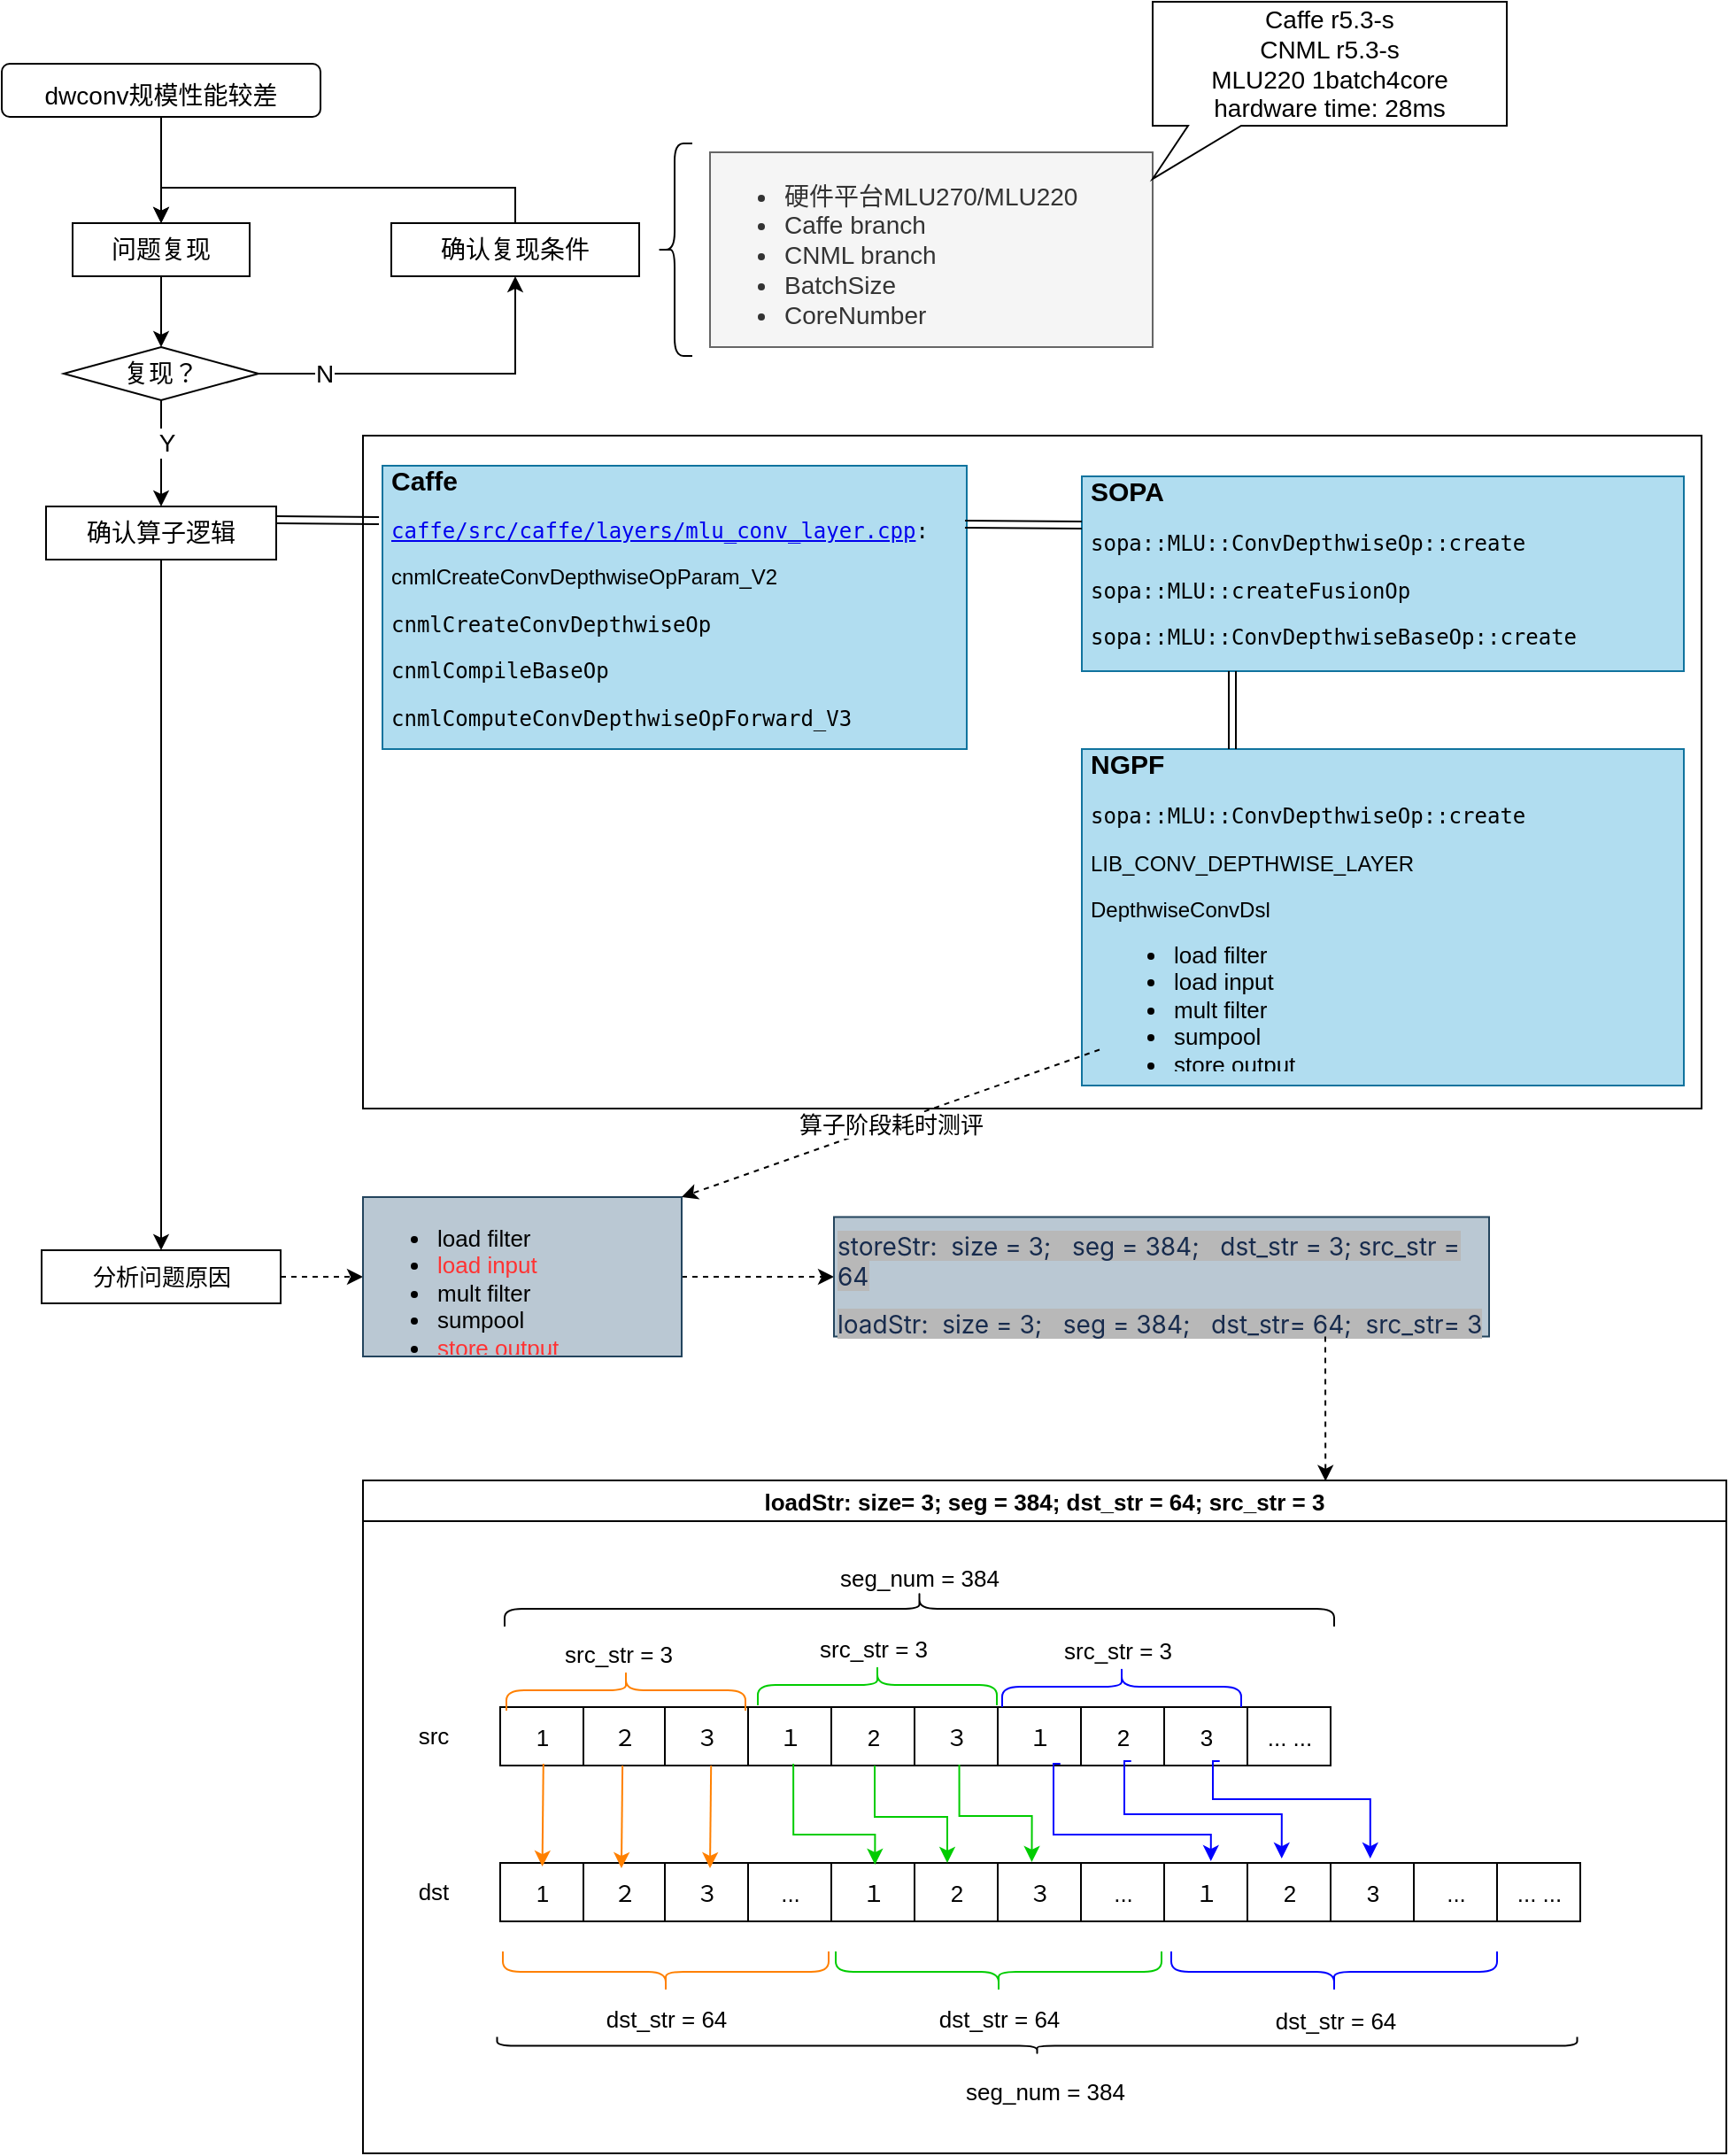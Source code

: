 <mxfile version="20.4.0" type="github">
  <diagram id="tti_ZhQh_s990TyHJGqt" name="第 1 页">
    <mxGraphModel dx="1428" dy="818" grid="1" gridSize="10" guides="1" tooltips="1" connect="1" arrows="1" fold="1" page="1" pageScale="1" pageWidth="4681" pageHeight="3300" math="0" shadow="0">
      <root>
        <mxCell id="0" />
        <mxCell id="1" parent="0" />
        <mxCell id="wZFN2r-Hda0BYNomyeBZ-6" style="edgeStyle=orthogonalEdgeStyle;rounded=0;orthogonalLoop=1;jettySize=auto;html=1;exitX=0.5;exitY=1;exitDx=0;exitDy=0;fontSize=14;" edge="1" parent="1" source="wZFN2r-Hda0BYNomyeBZ-2" target="wZFN2r-Hda0BYNomyeBZ-3">
          <mxGeometry relative="1" as="geometry" />
        </mxCell>
        <mxCell id="wZFN2r-Hda0BYNomyeBZ-2" value="&lt;h1 style=&quot;text-align: start;&quot; class=&quot;with-breadcrumbs&quot;&gt;&lt;font style=&quot;font-size: 14px; font-weight: normal;&quot;&gt;dwconv规模性能较差&lt;/font&gt;&lt;/h1&gt;" style="rounded=1;whiteSpace=wrap;html=1;" vertex="1" parent="1">
          <mxGeometry x="340" y="210" width="180" height="30" as="geometry" />
        </mxCell>
        <mxCell id="wZFN2r-Hda0BYNomyeBZ-7" style="edgeStyle=orthogonalEdgeStyle;rounded=0;orthogonalLoop=1;jettySize=auto;html=1;exitX=0.5;exitY=1;exitDx=0;exitDy=0;entryX=0.5;entryY=0;entryDx=0;entryDy=0;fontSize=14;" edge="1" parent="1" source="wZFN2r-Hda0BYNomyeBZ-3" target="wZFN2r-Hda0BYNomyeBZ-4">
          <mxGeometry relative="1" as="geometry" />
        </mxCell>
        <mxCell id="wZFN2r-Hda0BYNomyeBZ-3" value="问题复现" style="rounded=0;whiteSpace=wrap;html=1;fontSize=14;" vertex="1" parent="1">
          <mxGeometry x="380" y="300" width="100" height="30" as="geometry" />
        </mxCell>
        <mxCell id="wZFN2r-Hda0BYNomyeBZ-11" style="edgeStyle=orthogonalEdgeStyle;rounded=0;orthogonalLoop=1;jettySize=auto;html=1;exitX=1;exitY=0.5;exitDx=0;exitDy=0;entryX=0.5;entryY=1;entryDx=0;entryDy=0;fontSize=14;" edge="1" parent="1" source="wZFN2r-Hda0BYNomyeBZ-4" target="wZFN2r-Hda0BYNomyeBZ-10">
          <mxGeometry relative="1" as="geometry" />
        </mxCell>
        <mxCell id="wZFN2r-Hda0BYNomyeBZ-16" value="N" style="edgeLabel;html=1;align=center;verticalAlign=middle;resizable=0;points=[];fontSize=14;" vertex="1" connectable="0" parent="wZFN2r-Hda0BYNomyeBZ-11">
          <mxGeometry x="-0.63" relative="1" as="geometry">
            <mxPoint as="offset" />
          </mxGeometry>
        </mxCell>
        <mxCell id="wZFN2r-Hda0BYNomyeBZ-17" style="edgeStyle=orthogonalEdgeStyle;rounded=0;orthogonalLoop=1;jettySize=auto;html=1;exitX=0.5;exitY=1;exitDx=0;exitDy=0;fontSize=14;" edge="1" parent="1" source="wZFN2r-Hda0BYNomyeBZ-4" target="wZFN2r-Hda0BYNomyeBZ-15">
          <mxGeometry relative="1" as="geometry" />
        </mxCell>
        <mxCell id="wZFN2r-Hda0BYNomyeBZ-20" value="Y" style="edgeLabel;html=1;align=center;verticalAlign=middle;resizable=0;points=[];fontSize=14;" vertex="1" connectable="0" parent="wZFN2r-Hda0BYNomyeBZ-17">
          <mxGeometry x="-0.207" y="3" relative="1" as="geometry">
            <mxPoint as="offset" />
          </mxGeometry>
        </mxCell>
        <mxCell id="wZFN2r-Hda0BYNomyeBZ-4" value="复现？" style="rhombus;whiteSpace=wrap;html=1;fontSize=14;" vertex="1" parent="1">
          <mxGeometry x="375" y="370" width="110" height="30" as="geometry" />
        </mxCell>
        <mxCell id="wZFN2r-Hda0BYNomyeBZ-12" style="edgeStyle=orthogonalEdgeStyle;rounded=0;orthogonalLoop=1;jettySize=auto;html=1;exitX=0.5;exitY=0;exitDx=0;exitDy=0;entryX=0.5;entryY=0;entryDx=0;entryDy=0;fontSize=14;" edge="1" parent="1" source="wZFN2r-Hda0BYNomyeBZ-10" target="wZFN2r-Hda0BYNomyeBZ-3">
          <mxGeometry relative="1" as="geometry" />
        </mxCell>
        <mxCell id="wZFN2r-Hda0BYNomyeBZ-10" value="确认复现条件" style="rounded=0;whiteSpace=wrap;html=1;fontSize=14;" vertex="1" parent="1">
          <mxGeometry x="560" y="300" width="140" height="30" as="geometry" />
        </mxCell>
        <mxCell id="wZFN2r-Hda0BYNomyeBZ-13" value="" style="shape=curlyBracket;whiteSpace=wrap;html=1;rounded=1;fontSize=14;" vertex="1" parent="1">
          <mxGeometry x="710" y="255" width="20" height="120" as="geometry" />
        </mxCell>
        <mxCell id="wZFN2r-Hda0BYNomyeBZ-14" value="&lt;ul&gt;&lt;li&gt;&lt;span style=&quot;background-color: initial;&quot;&gt;硬件平台MLU270/MLU220&lt;/span&gt;&lt;/li&gt;&lt;li&gt;Caffe branch&lt;/li&gt;&lt;li&gt;CNML branch&lt;/li&gt;&lt;li&gt;BatchSize&lt;/li&gt;&lt;li&gt;CoreNumber&lt;/li&gt;&lt;/ul&gt;" style="text;strokeColor=#666666;fillColor=#f5f5f5;html=1;whiteSpace=wrap;verticalAlign=middle;overflow=hidden;fontSize=14;fontColor=#333333;" vertex="1" parent="1">
          <mxGeometry x="740" y="260" width="250" height="110" as="geometry" />
        </mxCell>
        <mxCell id="wZFN2r-Hda0BYNomyeBZ-48" style="edgeStyle=orthogonalEdgeStyle;rounded=0;orthogonalLoop=1;jettySize=auto;html=1;exitX=0.5;exitY=1;exitDx=0;exitDy=0;fontSize=13;" edge="1" parent="1" source="wZFN2r-Hda0BYNomyeBZ-15" target="wZFN2r-Hda0BYNomyeBZ-47">
          <mxGeometry relative="1" as="geometry" />
        </mxCell>
        <mxCell id="wZFN2r-Hda0BYNomyeBZ-15" value="确认算子逻辑" style="rounded=0;whiteSpace=wrap;html=1;fontSize=14;" vertex="1" parent="1">
          <mxGeometry x="365" y="460" width="130" height="30" as="geometry" />
        </mxCell>
        <mxCell id="wZFN2r-Hda0BYNomyeBZ-22" value="Caffe r5.3-s&lt;br&gt;CNML r5.3-s&lt;br&gt;MLU220 1batch4core &lt;br&gt;hardware time: 28ms" style="shape=callout;whiteSpace=wrap;html=1;perimeter=calloutPerimeter;fontSize=14;position2=0;base=30;size=30;position=0.1;" vertex="1" parent="1">
          <mxGeometry x="990" y="175" width="200" height="100" as="geometry" />
        </mxCell>
        <mxCell id="wZFN2r-Hda0BYNomyeBZ-36" value="&lt;h1 style=&quot;font-size: 15px;&quot;&gt;&lt;font style=&quot;font-size: 15px;&quot;&gt;Caffe&lt;/font&gt;&lt;/h1&gt;&lt;p style=&quot;font-size: 12px;&quot;&gt;&lt;font style=&quot;font-size: 12px;&quot;&gt;&lt;code style=&quot;&quot;&gt;&lt;font style=&quot;font-size: 12px;&quot;&gt;&lt;a href=&quot;http://gitlab.software.cambricon.com/neuware/caffe/-/blob/master/src/caffe/layers/mlu_conv_layer.cpp&quot;&gt;caffe/src/caffe/layers/mlu_conv_layer.cpp&lt;/a&gt;:&lt;/font&gt;&lt;/code&gt;&lt;/font&gt;&lt;/p&gt;&lt;p style=&quot;font-size: 12px;&quot;&gt;&lt;span style=&quot;background-color: initial;&quot;&gt;cnmlCreateConvDepthwiseOpParam_V2&lt;/span&gt;&lt;/p&gt;&lt;p style=&quot;font-size: 12px;&quot;&gt;&lt;code style=&quot;&quot;&gt;&lt;font style=&quot;font-size: 12px;&quot;&gt;cnmlCreateConvDepthwiseOp&lt;br&gt;&lt;/font&gt;&lt;/code&gt;&lt;/p&gt;&lt;p style=&quot;font-size: 12px;&quot;&gt;&lt;code style=&quot;&quot;&gt;&lt;font style=&quot;font-size: 12px;&quot;&gt;&lt;code&gt;cnmlCompileBaseOp&lt;/code&gt;&lt;br&gt;&lt;/font&gt;&lt;/code&gt;&lt;/p&gt;&lt;p style=&quot;font-size: 12px;&quot;&gt;&lt;code style=&quot;&quot;&gt;&lt;font style=&quot;font-size: 12px;&quot;&gt;&lt;code style=&quot;&quot;&gt;&lt;code style=&quot;&quot;&gt;&lt;font style=&quot;font-size: 12px;&quot;&gt;cnmlComputeConvDepthwiseOpForward_V3&lt;/font&gt;&lt;/code&gt;&lt;br&gt;&lt;/code&gt;&lt;/font&gt;&lt;/code&gt;&lt;/p&gt;" style="text;html=1;strokeColor=#10739e;fillColor=#b1ddf0;spacing=5;spacingTop=-20;whiteSpace=wrap;overflow=hidden;rounded=0;fontSize=14;" vertex="1" parent="1">
          <mxGeometry x="555" y="437" width="330" height="160" as="geometry" />
        </mxCell>
        <mxCell id="wZFN2r-Hda0BYNomyeBZ-37" value="&lt;h1 style=&quot;font-size: 15px;&quot;&gt;SOPA&lt;/h1&gt;&lt;h1 style=&quot;font-size: 15px;&quot;&gt;&lt;span style=&quot;font-family: monospace; font-size: 12px; background-color: initial; font-weight: normal;&quot;&gt;sopa::MLU::ConvDepthwiseOp::create&lt;/span&gt;&lt;br&gt;&lt;/h1&gt;&lt;p style=&quot;font-size: 12px;&quot;&gt;&lt;font face=&quot;monospace&quot;&gt;sopa::MLU::createFusionOp&lt;/font&gt;&lt;/p&gt;&lt;p style=&quot;font-size: 12px;&quot;&gt;&lt;font face=&quot;monospace&quot;&gt;sopa::MLU::ConvDepthwiseBaseOp::create&lt;/font&gt;&lt;/p&gt;" style="text;html=1;strokeColor=#10739e;fillColor=#b1ddf0;spacing=5;spacingTop=-20;whiteSpace=wrap;overflow=hidden;rounded=0;fontSize=14;" vertex="1" parent="1">
          <mxGeometry x="950" y="443" width="340" height="110" as="geometry" />
        </mxCell>
        <mxCell id="wZFN2r-Hda0BYNomyeBZ-39" value="&lt;h1 style=&quot;font-size: 15px;&quot;&gt;NGPF&lt;/h1&gt;&lt;h1 style=&quot;font-size: 15px;&quot;&gt;&lt;span style=&quot;font-family: monospace; font-size: 12px; background-color: initial; font-weight: normal;&quot;&gt;sopa::MLU::ConvDepthwiseOp::create&lt;/span&gt;&lt;br&gt;&lt;/h1&gt;&lt;p style=&quot;font-size: 12px;&quot;&gt;LIB_CONV_DEPTHWISE_LAYER&lt;/p&gt;&lt;p style=&quot;font-size: 12px;&quot;&gt;DepthwiseConvDsl&lt;/p&gt;&lt;p style=&quot;font-size: 12px;&quot;&gt;&lt;br&gt;&lt;/p&gt;&lt;p style=&quot;font-size: 12px;&quot;&gt;&lt;br&gt;&lt;/p&gt;&lt;p style=&quot;font-size: 12px;&quot;&gt;&lt;br&gt;&lt;/p&gt;" style="text;html=1;strokeColor=#10739e;fillColor=#b1ddf0;spacing=5;spacingTop=-20;whiteSpace=wrap;overflow=hidden;rounded=0;fontSize=14;" vertex="1" parent="1">
          <mxGeometry x="950" y="597" width="340" height="190" as="geometry" />
        </mxCell>
        <mxCell id="wZFN2r-Hda0BYNomyeBZ-40" value="&lt;ul style=&quot;font-size: 13px;&quot;&gt;&lt;li style=&quot;&quot;&gt;load filter&lt;/li&gt;&lt;li style=&quot;&quot;&gt;load input&lt;/li&gt;&lt;li style=&quot;&quot;&gt;mult filter&lt;/li&gt;&lt;li style=&quot;&quot;&gt;sumpool&lt;/li&gt;&lt;li style=&quot;&quot;&gt;store output&lt;/li&gt;&lt;/ul&gt;" style="text;strokeColor=none;fillColor=none;html=1;whiteSpace=wrap;verticalAlign=middle;overflow=hidden;fontSize=11;" vertex="1" parent="1">
          <mxGeometry x="960" y="690" width="180" height="90" as="geometry" />
        </mxCell>
        <mxCell id="wZFN2r-Hda0BYNomyeBZ-43" value="" style="shape=link;html=1;rounded=0;fontSize=13;exitX=1;exitY=0.25;exitDx=0;exitDy=0;entryX=-0.006;entryY=0.194;entryDx=0;entryDy=0;entryPerimeter=0;" edge="1" parent="1" source="wZFN2r-Hda0BYNomyeBZ-15" target="wZFN2r-Hda0BYNomyeBZ-36">
          <mxGeometry width="100" relative="1" as="geometry">
            <mxPoint x="380" y="580" as="sourcePoint" />
            <mxPoint x="480" y="580" as="targetPoint" />
          </mxGeometry>
        </mxCell>
        <mxCell id="wZFN2r-Hda0BYNomyeBZ-44" value="" style="shape=link;html=1;rounded=0;fontSize=13;exitX=0.997;exitY=0.206;exitDx=0;exitDy=0;exitPerimeter=0;entryX=0;entryY=0.25;entryDx=0;entryDy=0;" edge="1" parent="1" source="wZFN2r-Hda0BYNomyeBZ-36" target="wZFN2r-Hda0BYNomyeBZ-37">
          <mxGeometry width="100" relative="1" as="geometry">
            <mxPoint x="710" y="680" as="sourcePoint" />
            <mxPoint x="810" y="680" as="targetPoint" />
          </mxGeometry>
        </mxCell>
        <mxCell id="wZFN2r-Hda0BYNomyeBZ-45" value="" style="shape=link;html=1;rounded=0;fontSize=13;entryX=0.25;entryY=0;entryDx=0;entryDy=0;exitX=0.25;exitY=1;exitDx=0;exitDy=0;" edge="1" parent="1" source="wZFN2r-Hda0BYNomyeBZ-37" target="wZFN2r-Hda0BYNomyeBZ-39">
          <mxGeometry width="100" relative="1" as="geometry">
            <mxPoint x="580" y="710" as="sourcePoint" />
            <mxPoint x="680" y="710" as="targetPoint" />
          </mxGeometry>
        </mxCell>
        <mxCell id="wZFN2r-Hda0BYNomyeBZ-46" value="" style="rounded=0;whiteSpace=wrap;html=1;fontSize=13;fillColor=none;" vertex="1" parent="1">
          <mxGeometry x="544" y="420" width="756" height="380" as="geometry" />
        </mxCell>
        <mxCell id="wZFN2r-Hda0BYNomyeBZ-54" style="edgeStyle=orthogonalEdgeStyle;rounded=0;orthogonalLoop=1;jettySize=auto;html=1;exitX=1;exitY=0.5;exitDx=0;exitDy=0;entryX=0;entryY=0.5;entryDx=0;entryDy=0;dashed=1;fontSize=13;fontColor=#000000;" edge="1" parent="1" source="wZFN2r-Hda0BYNomyeBZ-47" target="wZFN2r-Hda0BYNomyeBZ-49">
          <mxGeometry relative="1" as="geometry" />
        </mxCell>
        <mxCell id="wZFN2r-Hda0BYNomyeBZ-47" value="分析问题原因" style="rounded=0;whiteSpace=wrap;html=1;fontSize=13;" vertex="1" parent="1">
          <mxGeometry x="362.5" y="880" width="135" height="30" as="geometry" />
        </mxCell>
        <mxCell id="wZFN2r-Hda0BYNomyeBZ-58" value="" style="edgeStyle=orthogonalEdgeStyle;rounded=0;orthogonalLoop=1;jettySize=auto;html=1;dashed=1;fontSize=13;fontColor=#000000;" edge="1" parent="1" source="wZFN2r-Hda0BYNomyeBZ-49" target="wZFN2r-Hda0BYNomyeBZ-57">
          <mxGeometry relative="1" as="geometry" />
        </mxCell>
        <mxCell id="wZFN2r-Hda0BYNomyeBZ-49" value="&lt;ul style=&quot;font-size: 13px;&quot;&gt;&lt;li style=&quot;&quot;&gt;load filter&lt;/li&gt;&lt;li style=&quot;&quot;&gt;&lt;font color=&quot;#ff3333&quot;&gt;load input　&lt;/font&gt;&lt;/li&gt;&lt;li style=&quot;&quot;&gt;mult filter&lt;/li&gt;&lt;li style=&quot;&quot;&gt;sumpool&lt;/li&gt;&lt;li style=&quot;&quot;&gt;&lt;font color=&quot;#ff3333&quot;&gt;store output&lt;/font&gt;&lt;/li&gt;&lt;/ul&gt;" style="text;html=1;whiteSpace=wrap;verticalAlign=middle;overflow=hidden;fontSize=11;fillColor=#bac8d3;strokeColor=#23445d;" vertex="1" parent="1">
          <mxGeometry x="544" y="850" width="180" height="90" as="geometry" />
        </mxCell>
        <mxCell id="wZFN2r-Hda0BYNomyeBZ-50" value="" style="endArrow=classic;html=1;rounded=0;fontSize=13;fontColor=#FF3333;entryX=1;entryY=0;entryDx=0;entryDy=0;dashed=1;" edge="1" parent="1" source="wZFN2r-Hda0BYNomyeBZ-40" target="wZFN2r-Hda0BYNomyeBZ-49">
          <mxGeometry relative="1" as="geometry">
            <mxPoint x="1060" y="860" as="sourcePoint" />
            <mxPoint x="1130" y="920" as="targetPoint" />
          </mxGeometry>
        </mxCell>
        <mxCell id="wZFN2r-Hda0BYNomyeBZ-51" value="算子阶段耗时测评" style="edgeLabel;resizable=0;html=1;align=center;verticalAlign=middle;fontSize=13;fontColor=#000000;" connectable="0" vertex="1" parent="wZFN2r-Hda0BYNomyeBZ-50">
          <mxGeometry relative="1" as="geometry" />
        </mxCell>
        <mxCell id="wZFN2r-Hda0BYNomyeBZ-57" value="&lt;p style=&quot;margin: 10px 0px 0px; padding: 0px; color: rgb(23, 43, 77); font-family: -apple-system, BlinkMacSystemFont, &amp;quot;Segoe UI&amp;quot;, Roboto, Oxygen, Ubuntu, &amp;quot;Fira Sans&amp;quot;, &amp;quot;Droid Sans&amp;quot;, &amp;quot;Helvetica Neue&amp;quot;, sans-serif; font-size: 14px;&quot;&gt;&lt;span style=&quot;background-color: rgb(184, 184, 184);&quot;&gt;storeStr:&amp;nbsp; size = 3;&amp;nbsp; &amp;nbsp;seg = 384;&amp;nbsp; &amp;nbsp;dst_str = 3; src_str = 64&lt;/span&gt;&lt;/p&gt;&lt;p style=&quot;margin: 10px 0px 0px; padding: 0px; color: rgb(23, 43, 77); font-family: -apple-system, BlinkMacSystemFont, &amp;quot;Segoe UI&amp;quot;, Roboto, Oxygen, Ubuntu, &amp;quot;Fira Sans&amp;quot;, &amp;quot;Droid Sans&amp;quot;, &amp;quot;Helvetica Neue&amp;quot;, sans-serif; font-size: 14px;&quot;&gt;&lt;span style=&quot;background-color: rgb(184, 184, 184);&quot;&gt;loadStr:&amp;nbsp; size = 3;&amp;nbsp; &amp;nbsp;seg = 384;&amp;nbsp; &amp;nbsp;dst_str= 64;&amp;nbsp; src_str= 3&lt;/span&gt;&lt;/p&gt;" style="whiteSpace=wrap;html=1;fontSize=11;align=left;fillColor=#bac8d3;strokeColor=#23445d;gradientColor=none;" vertex="1" parent="1">
          <mxGeometry x="810" y="861.25" width="370" height="67.5" as="geometry" />
        </mxCell>
        <mxCell id="wZFN2r-Hda0BYNomyeBZ-99" value="loadStr: size= 3; seg = 384; dst_str = 64; src_str = 3" style="swimlane;labelBackgroundColor=#FFFFFF;fontSize=13;fontColor=#000000;" vertex="1" parent="1">
          <mxGeometry x="544" y="1010" width="770" height="380" as="geometry">
            <mxRectangle x="1270" y="870" width="360" height="30" as="alternateBounds" />
          </mxGeometry>
        </mxCell>
        <mxCell id="wZFN2r-Hda0BYNomyeBZ-72" value="" style="shape=table;html=1;whiteSpace=wrap;startSize=0;container=1;collapsible=0;childLayout=tableLayout;labelBackgroundColor=#FFFFFF;fontSize=13;fontColor=#000000;" vertex="1" parent="wZFN2r-Hda0BYNomyeBZ-99">
          <mxGeometry x="77.5" y="128" width="469" height="33" as="geometry" />
        </mxCell>
        <mxCell id="wZFN2r-Hda0BYNomyeBZ-73" value="" style="shape=tableRow;horizontal=0;startSize=0;swimlaneHead=0;swimlaneBody=0;top=0;left=0;bottom=0;right=0;collapsible=0;dropTarget=0;fillColor=none;points=[[0,0.5],[1,0.5]];portConstraint=eastwest;labelBackgroundColor=#B8B8B8;fontSize=13;fontColor=#000000;" vertex="1" parent="wZFN2r-Hda0BYNomyeBZ-72">
          <mxGeometry width="469" height="33" as="geometry" />
        </mxCell>
        <mxCell id="wZFN2r-Hda0BYNomyeBZ-74" value="&lt;span style=&quot;background-color: rgb(255, 255, 255);&quot;&gt;1&lt;/span&gt;" style="shape=partialRectangle;html=1;whiteSpace=wrap;connectable=0;fillColor=none;top=0;left=0;bottom=0;right=0;overflow=hidden;labelBackgroundColor=#B8B8B8;fontSize=13;fontColor=#000000;" vertex="1" parent="wZFN2r-Hda0BYNomyeBZ-73">
          <mxGeometry width="47" height="33" as="geometry">
            <mxRectangle width="47" height="33" as="alternateBounds" />
          </mxGeometry>
        </mxCell>
        <mxCell id="wZFN2r-Hda0BYNomyeBZ-75" value="&lt;span style=&quot;background-color: rgb(255, 255, 255);&quot;&gt;２&lt;/span&gt;" style="shape=partialRectangle;html=1;whiteSpace=wrap;connectable=0;fillColor=none;top=0;left=0;bottom=0;right=0;overflow=hidden;labelBackgroundColor=#B8B8B8;fontSize=13;fontColor=#000000;" vertex="1" parent="wZFN2r-Hda0BYNomyeBZ-73">
          <mxGeometry x="47" width="46" height="33" as="geometry">
            <mxRectangle width="46" height="33" as="alternateBounds" />
          </mxGeometry>
        </mxCell>
        <mxCell id="wZFN2r-Hda0BYNomyeBZ-76" value="&lt;span style=&quot;background-color: rgb(255, 255, 255);&quot;&gt;３&lt;/span&gt;" style="shape=partialRectangle;html=1;whiteSpace=wrap;connectable=0;fillColor=none;top=0;left=0;bottom=0;right=0;overflow=hidden;labelBackgroundColor=#B8B8B8;fontSize=13;fontColor=#000000;" vertex="1" parent="wZFN2r-Hda0BYNomyeBZ-73">
          <mxGeometry x="93" width="47" height="33" as="geometry">
            <mxRectangle width="47" height="33" as="alternateBounds" />
          </mxGeometry>
        </mxCell>
        <mxCell id="wZFN2r-Hda0BYNomyeBZ-85" value="&lt;span style=&quot;background-color: rgb(255, 255, 255);&quot;&gt;１&lt;/span&gt;" style="shape=partialRectangle;html=1;whiteSpace=wrap;connectable=0;fillColor=none;top=0;left=0;bottom=0;right=0;overflow=hidden;labelBackgroundColor=#B8B8B8;fontSize=13;fontColor=#000000;" vertex="1" parent="wZFN2r-Hda0BYNomyeBZ-73">
          <mxGeometry x="140" width="47" height="33" as="geometry">
            <mxRectangle width="47" height="33" as="alternateBounds" />
          </mxGeometry>
        </mxCell>
        <mxCell id="wZFN2r-Hda0BYNomyeBZ-93" value="2" style="shape=partialRectangle;html=1;whiteSpace=wrap;connectable=0;fillColor=none;top=0;left=0;bottom=0;right=0;overflow=hidden;labelBackgroundColor=#FFFFFF;fontSize=13;fontColor=#000000;" vertex="1" parent="wZFN2r-Hda0BYNomyeBZ-73">
          <mxGeometry x="187" width="47" height="33" as="geometry">
            <mxRectangle width="47" height="33" as="alternateBounds" />
          </mxGeometry>
        </mxCell>
        <mxCell id="wZFN2r-Hda0BYNomyeBZ-94" value="&lt;span style=&quot;background-color: rgb(255, 255, 255);&quot;&gt;３&lt;/span&gt;" style="shape=partialRectangle;html=1;whiteSpace=wrap;connectable=0;fillColor=none;top=0;left=0;bottom=0;right=0;overflow=hidden;labelBackgroundColor=#B8B8B8;fontSize=13;fontColor=#000000;" vertex="1" parent="wZFN2r-Hda0BYNomyeBZ-73">
          <mxGeometry x="234" width="47" height="33" as="geometry">
            <mxRectangle width="47" height="33" as="alternateBounds" />
          </mxGeometry>
        </mxCell>
        <mxCell id="wZFN2r-Hda0BYNomyeBZ-95" value="&lt;span style=&quot;background-color: rgb(255, 255, 255);&quot;&gt;１&lt;/span&gt;" style="shape=partialRectangle;html=1;whiteSpace=wrap;connectable=0;fillColor=none;top=0;left=0;bottom=0;right=0;overflow=hidden;labelBackgroundColor=#B8B8B8;fontSize=13;fontColor=#000000;" vertex="1" parent="wZFN2r-Hda0BYNomyeBZ-73">
          <mxGeometry x="281" width="47" height="33" as="geometry">
            <mxRectangle width="47" height="33" as="alternateBounds" />
          </mxGeometry>
        </mxCell>
        <mxCell id="wZFN2r-Hda0BYNomyeBZ-96" value="2" style="shape=partialRectangle;html=1;whiteSpace=wrap;connectable=0;fillColor=none;top=0;left=0;bottom=0;right=0;overflow=hidden;labelBackgroundColor=#FFFFFF;fontSize=13;fontColor=#000000;" vertex="1" parent="wZFN2r-Hda0BYNomyeBZ-73">
          <mxGeometry x="328" width="47" height="33" as="geometry">
            <mxRectangle width="47" height="33" as="alternateBounds" />
          </mxGeometry>
        </mxCell>
        <mxCell id="wZFN2r-Hda0BYNomyeBZ-97" value="3" style="shape=partialRectangle;html=1;whiteSpace=wrap;connectable=0;fillColor=none;top=0;left=0;bottom=0;right=0;overflow=hidden;labelBackgroundColor=#FFFFFF;fontSize=13;fontColor=#000000;" vertex="1" parent="wZFN2r-Hda0BYNomyeBZ-73">
          <mxGeometry x="375" width="47" height="33" as="geometry">
            <mxRectangle width="47" height="33" as="alternateBounds" />
          </mxGeometry>
        </mxCell>
        <mxCell id="wZFN2r-Hda0BYNomyeBZ-98" value="... ..." style="shape=partialRectangle;html=1;whiteSpace=wrap;connectable=0;fillColor=none;top=0;left=0;bottom=0;right=0;overflow=hidden;labelBackgroundColor=#FFFFFF;fontSize=13;fontColor=#000000;" vertex="1" parent="wZFN2r-Hda0BYNomyeBZ-73">
          <mxGeometry x="422" width="47" height="33" as="geometry">
            <mxRectangle width="47" height="33" as="alternateBounds" />
          </mxGeometry>
        </mxCell>
        <mxCell id="wZFN2r-Hda0BYNomyeBZ-100" value="src" style="text;html=1;strokeColor=none;fillColor=none;align=center;verticalAlign=middle;whiteSpace=wrap;rounded=0;labelBackgroundColor=#FFFFFF;fontSize=13;fontColor=#000000;" vertex="1" parent="wZFN2r-Hda0BYNomyeBZ-99">
          <mxGeometry x="10" y="128.5" width="60" height="30" as="geometry" />
        </mxCell>
        <mxCell id="wZFN2r-Hda0BYNomyeBZ-101" value="dst" style="text;html=1;strokeColor=none;fillColor=none;align=center;verticalAlign=middle;whiteSpace=wrap;rounded=0;labelBackgroundColor=#FFFFFF;fontSize=13;fontColor=#000000;" vertex="1" parent="wZFN2r-Hda0BYNomyeBZ-99">
          <mxGeometry x="10" y="217" width="60" height="30" as="geometry" />
        </mxCell>
        <mxCell id="wZFN2r-Hda0BYNomyeBZ-102" value="" style="shape=table;html=1;whiteSpace=wrap;startSize=0;container=1;collapsible=0;childLayout=tableLayout;labelBackgroundColor=#FFFFFF;fontSize=13;fontColor=#000000;" vertex="1" parent="wZFN2r-Hda0BYNomyeBZ-99">
          <mxGeometry x="77.5" y="216" width="610" height="33" as="geometry" />
        </mxCell>
        <mxCell id="wZFN2r-Hda0BYNomyeBZ-103" value="" style="shape=tableRow;horizontal=0;startSize=0;swimlaneHead=0;swimlaneBody=0;top=0;left=0;bottom=0;right=0;collapsible=0;dropTarget=0;fillColor=none;points=[[0,0.5],[1,0.5]];portConstraint=eastwest;labelBackgroundColor=#B8B8B8;fontSize=13;fontColor=#000000;" vertex="1" parent="wZFN2r-Hda0BYNomyeBZ-102">
          <mxGeometry width="610" height="33" as="geometry" />
        </mxCell>
        <mxCell id="wZFN2r-Hda0BYNomyeBZ-104" value="&lt;span style=&quot;background-color: rgb(255, 255, 255);&quot;&gt;1&lt;/span&gt;" style="shape=partialRectangle;html=1;whiteSpace=wrap;connectable=0;fillColor=none;top=0;left=0;bottom=0;right=0;overflow=hidden;labelBackgroundColor=#B8B8B8;fontSize=13;fontColor=#000000;" vertex="1" parent="wZFN2r-Hda0BYNomyeBZ-103">
          <mxGeometry width="47" height="33" as="geometry">
            <mxRectangle width="47" height="33" as="alternateBounds" />
          </mxGeometry>
        </mxCell>
        <mxCell id="wZFN2r-Hda0BYNomyeBZ-105" value="&lt;span style=&quot;background-color: rgb(255, 255, 255);&quot;&gt;２&lt;/span&gt;" style="shape=partialRectangle;html=1;whiteSpace=wrap;connectable=0;fillColor=none;top=0;left=0;bottom=0;right=0;overflow=hidden;labelBackgroundColor=#B8B8B8;fontSize=13;fontColor=#000000;" vertex="1" parent="wZFN2r-Hda0BYNomyeBZ-103">
          <mxGeometry x="47" width="46" height="33" as="geometry">
            <mxRectangle width="46" height="33" as="alternateBounds" />
          </mxGeometry>
        </mxCell>
        <mxCell id="wZFN2r-Hda0BYNomyeBZ-106" value="&lt;span style=&quot;background-color: rgb(255, 255, 255);&quot;&gt;３&lt;/span&gt;" style="shape=partialRectangle;html=1;whiteSpace=wrap;connectable=0;fillColor=none;top=0;left=0;bottom=0;right=0;overflow=hidden;labelBackgroundColor=#B8B8B8;fontSize=13;fontColor=#000000;" vertex="1" parent="wZFN2r-Hda0BYNomyeBZ-103">
          <mxGeometry x="93" width="47" height="33" as="geometry">
            <mxRectangle width="47" height="33" as="alternateBounds" />
          </mxGeometry>
        </mxCell>
        <mxCell id="wZFN2r-Hda0BYNomyeBZ-114" value="&lt;span style=&quot;background-color: rgb(255, 255, 255);&quot;&gt;...&lt;/span&gt;" style="shape=partialRectangle;html=1;whiteSpace=wrap;connectable=0;fillColor=none;top=0;left=0;bottom=0;right=0;overflow=hidden;labelBackgroundColor=#B8B8B8;fontSize=13;fontColor=#000000;" vertex="1" parent="wZFN2r-Hda0BYNomyeBZ-103">
          <mxGeometry x="140" width="47" height="33" as="geometry">
            <mxRectangle width="47" height="33" as="alternateBounds" />
          </mxGeometry>
        </mxCell>
        <mxCell id="wZFN2r-Hda0BYNomyeBZ-107" value="&lt;span style=&quot;background-color: rgb(255, 255, 255);&quot;&gt;１&lt;/span&gt;" style="shape=partialRectangle;html=1;whiteSpace=wrap;connectable=0;fillColor=none;top=0;left=0;bottom=0;right=0;overflow=hidden;labelBackgroundColor=#B8B8B8;fontSize=13;fontColor=#000000;" vertex="1" parent="wZFN2r-Hda0BYNomyeBZ-103">
          <mxGeometry x="187" width="47" height="33" as="geometry">
            <mxRectangle width="47" height="33" as="alternateBounds" />
          </mxGeometry>
        </mxCell>
        <mxCell id="wZFN2r-Hda0BYNomyeBZ-108" value="2" style="shape=partialRectangle;html=1;whiteSpace=wrap;connectable=0;fillColor=none;top=0;left=0;bottom=0;right=0;overflow=hidden;labelBackgroundColor=#FFFFFF;fontSize=13;fontColor=#000000;" vertex="1" parent="wZFN2r-Hda0BYNomyeBZ-103">
          <mxGeometry x="234" width="47" height="33" as="geometry">
            <mxRectangle width="47" height="33" as="alternateBounds" />
          </mxGeometry>
        </mxCell>
        <mxCell id="wZFN2r-Hda0BYNomyeBZ-109" value="&lt;span style=&quot;background-color: rgb(255, 255, 255);&quot;&gt;３&lt;/span&gt;" style="shape=partialRectangle;html=1;whiteSpace=wrap;connectable=0;fillColor=none;top=0;left=0;bottom=0;right=0;overflow=hidden;labelBackgroundColor=#B8B8B8;fontSize=13;fontColor=#000000;" vertex="1" parent="wZFN2r-Hda0BYNomyeBZ-103">
          <mxGeometry x="281" width="47" height="33" as="geometry">
            <mxRectangle width="47" height="33" as="alternateBounds" />
          </mxGeometry>
        </mxCell>
        <mxCell id="wZFN2r-Hda0BYNomyeBZ-116" value="&lt;span style=&quot;background-color: rgb(255, 255, 255);&quot;&gt;...&lt;/span&gt;" style="shape=partialRectangle;html=1;whiteSpace=wrap;connectable=0;fillColor=none;top=0;left=0;bottom=0;right=0;overflow=hidden;labelBackgroundColor=#B8B8B8;fontSize=13;fontColor=#000000;" vertex="1" parent="wZFN2r-Hda0BYNomyeBZ-103">
          <mxGeometry x="328" width="47" height="33" as="geometry">
            <mxRectangle width="47" height="33" as="alternateBounds" />
          </mxGeometry>
        </mxCell>
        <mxCell id="wZFN2r-Hda0BYNomyeBZ-110" value="&lt;span style=&quot;background-color: rgb(255, 255, 255);&quot;&gt;１&lt;/span&gt;" style="shape=partialRectangle;html=1;whiteSpace=wrap;connectable=0;fillColor=none;top=0;left=0;bottom=0;right=0;overflow=hidden;labelBackgroundColor=#B8B8B8;fontSize=13;fontColor=#000000;" vertex="1" parent="wZFN2r-Hda0BYNomyeBZ-103">
          <mxGeometry x="375" width="47" height="33" as="geometry">
            <mxRectangle width="47" height="33" as="alternateBounds" />
          </mxGeometry>
        </mxCell>
        <mxCell id="wZFN2r-Hda0BYNomyeBZ-111" value="2" style="shape=partialRectangle;html=1;whiteSpace=wrap;connectable=0;fillColor=none;top=0;left=0;bottom=0;right=0;overflow=hidden;labelBackgroundColor=#FFFFFF;fontSize=13;fontColor=#000000;" vertex="1" parent="wZFN2r-Hda0BYNomyeBZ-103">
          <mxGeometry x="422" width="47" height="33" as="geometry">
            <mxRectangle width="47" height="33" as="alternateBounds" />
          </mxGeometry>
        </mxCell>
        <mxCell id="wZFN2r-Hda0BYNomyeBZ-112" value="3" style="shape=partialRectangle;html=1;whiteSpace=wrap;connectable=0;fillColor=none;top=0;left=0;bottom=0;right=0;overflow=hidden;labelBackgroundColor=#FFFFFF;fontSize=13;fontColor=#000000;" vertex="1" parent="wZFN2r-Hda0BYNomyeBZ-103">
          <mxGeometry x="469" width="47" height="33" as="geometry">
            <mxRectangle width="47" height="33" as="alternateBounds" />
          </mxGeometry>
        </mxCell>
        <mxCell id="wZFN2r-Hda0BYNomyeBZ-133" value="..." style="shape=partialRectangle;html=1;whiteSpace=wrap;connectable=0;fillColor=none;top=0;left=0;bottom=0;right=0;overflow=hidden;labelBackgroundColor=#FFFFFF;fontSize=13;fontColor=#000000;" vertex="1" parent="wZFN2r-Hda0BYNomyeBZ-103">
          <mxGeometry x="516" width="47" height="33" as="geometry">
            <mxRectangle width="47" height="33" as="alternateBounds" />
          </mxGeometry>
        </mxCell>
        <mxCell id="wZFN2r-Hda0BYNomyeBZ-113" value="... ..." style="shape=partialRectangle;html=1;whiteSpace=wrap;connectable=0;fillColor=none;top=0;left=0;bottom=0;right=0;overflow=hidden;labelBackgroundColor=#FFFFFF;fontSize=13;fontColor=#000000;" vertex="1" parent="wZFN2r-Hda0BYNomyeBZ-103">
          <mxGeometry x="563" width="47" height="33" as="geometry">
            <mxRectangle width="47" height="33" as="alternateBounds" />
          </mxGeometry>
        </mxCell>
        <mxCell id="wZFN2r-Hda0BYNomyeBZ-119" value="" style="group" vertex="1" connectable="0" parent="wZFN2r-Hda0BYNomyeBZ-99">
          <mxGeometry x="79" y="83" width="135" height="59" as="geometry" />
        </mxCell>
        <mxCell id="wZFN2r-Hda0BYNomyeBZ-117" value="" style="shape=curlyBracket;whiteSpace=wrap;html=1;rounded=1;labelBackgroundColor=#FFFFFF;fontSize=13;fontColor=#000000;rotation=90;strokeColor=#FF8000;" vertex="1" parent="wZFN2r-Hda0BYNomyeBZ-119">
          <mxGeometry x="58" y="-32" width="23" height="135" as="geometry" />
        </mxCell>
        <mxCell id="wZFN2r-Hda0BYNomyeBZ-118" value="src_str = 3" style="text;html=1;align=center;verticalAlign=middle;resizable=0;points=[];autosize=1;strokeColor=none;fillColor=none;fontSize=13;fontColor=#000000;" vertex="1" parent="wZFN2r-Hda0BYNomyeBZ-119">
          <mxGeometry x="25" width="80" height="30" as="geometry" />
        </mxCell>
        <mxCell id="wZFN2r-Hda0BYNomyeBZ-123" value="" style="group" vertex="1" connectable="0" parent="wZFN2r-Hda0BYNomyeBZ-99">
          <mxGeometry x="361" y="81" width="135" height="47" as="geometry" />
        </mxCell>
        <mxCell id="wZFN2r-Hda0BYNomyeBZ-124" value="" style="shape=curlyBracket;whiteSpace=wrap;html=1;rounded=1;labelBackgroundColor=#FFFFFF;fontSize=13;fontColor=#000000;rotation=90;strokeColor=#0000FF;" vertex="1" parent="wZFN2r-Hda0BYNomyeBZ-123">
          <mxGeometry x="56" y="-32" width="23" height="135" as="geometry" />
        </mxCell>
        <mxCell id="wZFN2r-Hda0BYNomyeBZ-125" value="src_str = 3" style="text;html=1;align=center;verticalAlign=middle;resizable=0;points=[];autosize=1;strokeColor=none;fillColor=none;fontSize=13;fontColor=#000000;" vertex="1" parent="wZFN2r-Hda0BYNomyeBZ-123">
          <mxGeometry x="25" width="80" height="30" as="geometry" />
        </mxCell>
        <mxCell id="wZFN2r-Hda0BYNomyeBZ-127" value="" style="shape=curlyBracket;whiteSpace=wrap;html=1;rounded=1;labelBackgroundColor=#FFFFFF;fontSize=13;fontColor=#000000;rotation=90;" vertex="1" parent="wZFN2r-Hda0BYNomyeBZ-99">
          <mxGeometry x="304.25" y="-161.75" width="20" height="468.5" as="geometry" />
        </mxCell>
        <mxCell id="wZFN2r-Hda0BYNomyeBZ-128" value="seg_num = 384" style="text;html=1;align=center;verticalAlign=middle;resizable=0;points=[];autosize=1;strokeColor=none;fillColor=none;fontSize=13;fontColor=#000000;" vertex="1" parent="wZFN2r-Hda0BYNomyeBZ-99">
          <mxGeometry x="259.25" y="40" width="110" height="30" as="geometry" />
        </mxCell>
        <mxCell id="wZFN2r-Hda0BYNomyeBZ-129" value="" style="shape=curlyBracket;whiteSpace=wrap;html=1;rounded=1;labelBackgroundColor=#FFFFFF;fontSize=13;fontColor=#000000;rotation=-180;direction=south;strokeColor=#FF8000;" vertex="1" parent="wZFN2r-Hda0BYNomyeBZ-99">
          <mxGeometry x="79" y="266" width="184" height="23" as="geometry" />
        </mxCell>
        <mxCell id="wZFN2r-Hda0BYNomyeBZ-131" value="" style="shape=curlyBracket;whiteSpace=wrap;html=1;rounded=1;labelBackgroundColor=#FFFFFF;fontSize=13;fontColor=#000000;rotation=-180;direction=south;strokeColor=#00CC00;" vertex="1" parent="wZFN2r-Hda0BYNomyeBZ-99">
          <mxGeometry x="267" y="266" width="184" height="23" as="geometry" />
        </mxCell>
        <mxCell id="wZFN2r-Hda0BYNomyeBZ-132" value="" style="shape=curlyBracket;whiteSpace=wrap;html=1;rounded=1;labelBackgroundColor=#FFFFFF;fontSize=13;fontColor=#000000;rotation=-180;direction=south;strokeColor=#0000FF;" vertex="1" parent="wZFN2r-Hda0BYNomyeBZ-99">
          <mxGeometry x="456.5" y="266" width="184" height="23" as="geometry" />
        </mxCell>
        <mxCell id="wZFN2r-Hda0BYNomyeBZ-134" value="dst_str = 64" style="text;html=1;align=center;verticalAlign=middle;resizable=0;points=[];autosize=1;strokeColor=none;fillColor=none;fontSize=13;fontColor=#000000;" vertex="1" parent="wZFN2r-Hda0BYNomyeBZ-99">
          <mxGeometry x="314" y="289" width="90" height="30" as="geometry" />
        </mxCell>
        <mxCell id="wZFN2r-Hda0BYNomyeBZ-135" value="dst_str = 64" style="text;html=1;align=center;verticalAlign=middle;resizable=0;points=[];autosize=1;strokeColor=none;fillColor=none;fontSize=13;fontColor=#000000;" vertex="1" parent="wZFN2r-Hda0BYNomyeBZ-99">
          <mxGeometry x="503.5" y="290" width="90" height="30" as="geometry" />
        </mxCell>
        <mxCell id="wZFN2r-Hda0BYNomyeBZ-136" value="" style="shape=curlyBracket;whiteSpace=wrap;html=1;rounded=1;labelBackgroundColor=#FFFFFF;fontSize=13;fontColor=#000000;rotation=-90;" vertex="1" parent="wZFN2r-Hda0BYNomyeBZ-99">
          <mxGeometry x="375.75" y="14.25" width="10" height="610" as="geometry" />
        </mxCell>
        <mxCell id="wZFN2r-Hda0BYNomyeBZ-141" value="seg_num = 384" style="text;html=1;align=center;verticalAlign=middle;resizable=0;points=[];autosize=1;strokeColor=none;fillColor=none;fontSize=13;fontColor=#000000;" vertex="1" parent="wZFN2r-Hda0BYNomyeBZ-99">
          <mxGeometry x="330" y="330" width="110" height="30" as="geometry" />
        </mxCell>
        <mxCell id="wZFN2r-Hda0BYNomyeBZ-142" value="" style="endArrow=classic;html=1;rounded=0;fontSize=13;fontColor=#000000;exitX=0.052;exitY=0.97;exitDx=0;exitDy=0;exitPerimeter=0;entryX=0.039;entryY=0.061;entryDx=0;entryDy=0;entryPerimeter=0;strokeColor=#FF8000;" edge="1" parent="wZFN2r-Hda0BYNomyeBZ-99" source="wZFN2r-Hda0BYNomyeBZ-73" target="wZFN2r-Hda0BYNomyeBZ-103">
          <mxGeometry width="50" height="50" relative="1" as="geometry">
            <mxPoint x="-220" y="280" as="sourcePoint" />
            <mxPoint x="100" y="210" as="targetPoint" />
          </mxGeometry>
        </mxCell>
        <mxCell id="wZFN2r-Hda0BYNomyeBZ-145" value="" style="endArrow=classic;html=1;rounded=0;fontSize=13;fontColor=#000000;edgeStyle=orthogonalEdgeStyle;exitX=0.353;exitY=0.97;exitDx=0;exitDy=0;exitPerimeter=0;entryX=0.347;entryY=0.03;entryDx=0;entryDy=0;entryPerimeter=0;strokeColor=#00CC00;" edge="1" parent="wZFN2r-Hda0BYNomyeBZ-99" source="wZFN2r-Hda0BYNomyeBZ-73" target="wZFN2r-Hda0BYNomyeBZ-103">
          <mxGeometry width="50" height="50" relative="1" as="geometry">
            <mxPoint x="-180" y="310" as="sourcePoint" />
            <mxPoint x="-160" y="260" as="targetPoint" />
            <Array as="points">
              <mxPoint x="243" y="200" />
              <mxPoint x="289" y="200" />
            </Array>
          </mxGeometry>
        </mxCell>
        <mxCell id="wZFN2r-Hda0BYNomyeBZ-146" value="" style="endArrow=classic;html=1;rounded=0;fontSize=13;fontColor=#000000;edgeStyle=orthogonalEdgeStyle;exitX=0.451;exitY=1;exitDx=0;exitDy=0;exitPerimeter=0;strokeColor=#00CC00;" edge="1" parent="wZFN2r-Hda0BYNomyeBZ-99" source="wZFN2r-Hda0BYNomyeBZ-73" target="wZFN2r-Hda0BYNomyeBZ-103">
          <mxGeometry width="50" height="50" relative="1" as="geometry">
            <mxPoint x="-203.073" y="240.01" as="sourcePoint" />
            <mxPoint x="330" y="210" as="targetPoint" />
            <Array as="points">
              <mxPoint x="289" y="190" />
              <mxPoint x="330" y="190" />
            </Array>
          </mxGeometry>
        </mxCell>
        <mxCell id="wZFN2r-Hda0BYNomyeBZ-147" value="" style="endArrow=classic;html=1;rounded=0;fontSize=13;fontColor=#000000;edgeStyle=orthogonalEdgeStyle;exitX=0.451;exitY=1;exitDx=0;exitDy=0;exitPerimeter=0;strokeColor=#00CC00;" edge="1" parent="wZFN2r-Hda0BYNomyeBZ-99">
          <mxGeometry width="50" height="50" relative="1" as="geometry">
            <mxPoint x="336.769" y="160.5" as="sourcePoint" />
            <mxPoint x="377.75" y="215.5" as="targetPoint" />
            <Array as="points">
              <mxPoint x="336.75" y="189.5" />
              <mxPoint x="377.75" y="189.5" />
            </Array>
          </mxGeometry>
        </mxCell>
        <mxCell id="wZFN2r-Hda0BYNomyeBZ-148" value="" style="endArrow=classic;html=1;rounded=0;fontSize=13;fontColor=#000000;edgeStyle=orthogonalEdgeStyle;exitX=0.353;exitY=0.97;exitDx=0;exitDy=0;exitPerimeter=0;entryX=0.658;entryY=-0.03;entryDx=0;entryDy=0;entryPerimeter=0;strokeColor=#0000FF;" edge="1" parent="wZFN2r-Hda0BYNomyeBZ-99" target="wZFN2r-Hda0BYNomyeBZ-103">
          <mxGeometry width="50" height="50" relative="1" as="geometry">
            <mxPoint x="393.857" y="160.02" as="sourcePoint" />
            <mxPoint x="439.97" y="217" as="targetPoint" />
            <Array as="points">
              <mxPoint x="390" y="160" />
              <mxPoint x="390" y="200" />
              <mxPoint x="479" y="200" />
            </Array>
          </mxGeometry>
        </mxCell>
        <mxCell id="wZFN2r-Hda0BYNomyeBZ-149" value="" style="endArrow=classic;html=1;rounded=0;fontSize=13;fontColor=#000000;edgeStyle=orthogonalEdgeStyle;exitX=0.353;exitY=0.97;exitDx=0;exitDy=0;exitPerimeter=0;entryX=0.658;entryY=-0.03;entryDx=0;entryDy=0;entryPerimeter=0;strokeColor=#0000FF;" edge="1" parent="wZFN2r-Hda0BYNomyeBZ-99">
          <mxGeometry width="50" height="50" relative="1" as="geometry">
            <mxPoint x="433.857" y="158.52" as="sourcePoint" />
            <mxPoint x="518.88" y="213.51" as="targetPoint" />
            <Array as="points">
              <mxPoint x="430" y="158.5" />
              <mxPoint x="430" y="188.5" />
              <mxPoint x="519" y="188.5" />
            </Array>
          </mxGeometry>
        </mxCell>
        <mxCell id="wZFN2r-Hda0BYNomyeBZ-150" value="" style="endArrow=classic;html=1;rounded=0;fontSize=13;fontColor=#000000;edgeStyle=orthogonalEdgeStyle;exitX=0.353;exitY=0.97;exitDx=0;exitDy=0;exitPerimeter=0;entryX=0.658;entryY=-0.03;entryDx=0;entryDy=0;entryPerimeter=0;strokeColor=#0000FF;" edge="1" parent="wZFN2r-Hda0BYNomyeBZ-99">
          <mxGeometry width="50" height="50" relative="1" as="geometry">
            <mxPoint x="483.857" y="158.52" as="sourcePoint" />
            <mxPoint x="568.88" y="213.51" as="targetPoint" />
            <Array as="points">
              <mxPoint x="480" y="159" />
              <mxPoint x="480" y="180" />
              <mxPoint x="569" y="180" />
            </Array>
          </mxGeometry>
        </mxCell>
        <mxCell id="wZFN2r-Hda0BYNomyeBZ-143" value="" style="endArrow=classic;html=1;rounded=0;fontSize=13;fontColor=#000000;exitX=0.052;exitY=0.97;exitDx=0;exitDy=0;exitPerimeter=0;entryX=0.039;entryY=0.061;entryDx=0;entryDy=0;entryPerimeter=0;strokeColor=#FF8000;" edge="1" parent="wZFN2r-Hda0BYNomyeBZ-99">
          <mxGeometry width="50" height="50" relative="1" as="geometry">
            <mxPoint x="146.568" y="161" as="sourcePoint" />
            <mxPoint x="145.97" y="219.003" as="targetPoint" />
          </mxGeometry>
        </mxCell>
        <mxCell id="wZFN2r-Hda0BYNomyeBZ-144" value="" style="endArrow=classic;html=1;rounded=0;fontSize=13;fontColor=#000000;exitX=0.052;exitY=0.97;exitDx=0;exitDy=0;exitPerimeter=0;entryX=0.039;entryY=0.061;entryDx=0;entryDy=0;entryPerimeter=0;strokeColor=#FF8000;" edge="1" parent="wZFN2r-Hda0BYNomyeBZ-99">
          <mxGeometry width="50" height="50" relative="1" as="geometry">
            <mxPoint x="196.598" y="161" as="sourcePoint" />
            <mxPoint x="196" y="219.003" as="targetPoint" />
          </mxGeometry>
        </mxCell>
        <mxCell id="wZFN2r-Hda0BYNomyeBZ-130" value="dst_str = 64" style="text;html=1;align=center;verticalAlign=middle;resizable=0;points=[];autosize=1;strokeColor=none;fillColor=none;fontSize=13;fontColor=#000000;" vertex="1" parent="wZFN2r-Hda0BYNomyeBZ-99">
          <mxGeometry x="126" y="289" width="90" height="30" as="geometry" />
        </mxCell>
        <mxCell id="wZFN2r-Hda0BYNomyeBZ-120" value="" style="group" vertex="1" connectable="0" parent="1">
          <mxGeometry x="767" y="1090" width="135" height="47" as="geometry" />
        </mxCell>
        <mxCell id="wZFN2r-Hda0BYNomyeBZ-121" value="" style="shape=curlyBracket;whiteSpace=wrap;html=1;rounded=1;labelBackgroundColor=#FFFFFF;fontSize=13;fontColor=#000000;rotation=90;strokeColor=#00CC00;" vertex="1" parent="wZFN2r-Hda0BYNomyeBZ-120">
          <mxGeometry x="56" y="-32" width="23" height="135" as="geometry" />
        </mxCell>
        <mxCell id="wZFN2r-Hda0BYNomyeBZ-122" value="src_str = 3" style="text;html=1;align=center;verticalAlign=middle;resizable=0;points=[];autosize=1;strokeColor=none;fillColor=none;fontSize=13;fontColor=#000000;" vertex="1" parent="wZFN2r-Hda0BYNomyeBZ-120">
          <mxGeometry x="25" width="80" height="30" as="geometry" />
        </mxCell>
        <mxCell id="wZFN2r-Hda0BYNomyeBZ-154" value="" style="endArrow=classic;html=1;rounded=0;dashed=1;strokeColor=#000000;fontSize=13;fontColor=#000000;exitX=0.75;exitY=1;exitDx=0;exitDy=0;entryX=0.706;entryY=0.001;entryDx=0;entryDy=0;entryPerimeter=0;" edge="1" parent="1" source="wZFN2r-Hda0BYNomyeBZ-57" target="wZFN2r-Hda0BYNomyeBZ-99">
          <mxGeometry width="50" height="50" relative="1" as="geometry">
            <mxPoint x="1100" y="1080" as="sourcePoint" />
            <mxPoint x="1150" y="1030" as="targetPoint" />
          </mxGeometry>
        </mxCell>
      </root>
    </mxGraphModel>
  </diagram>
</mxfile>
